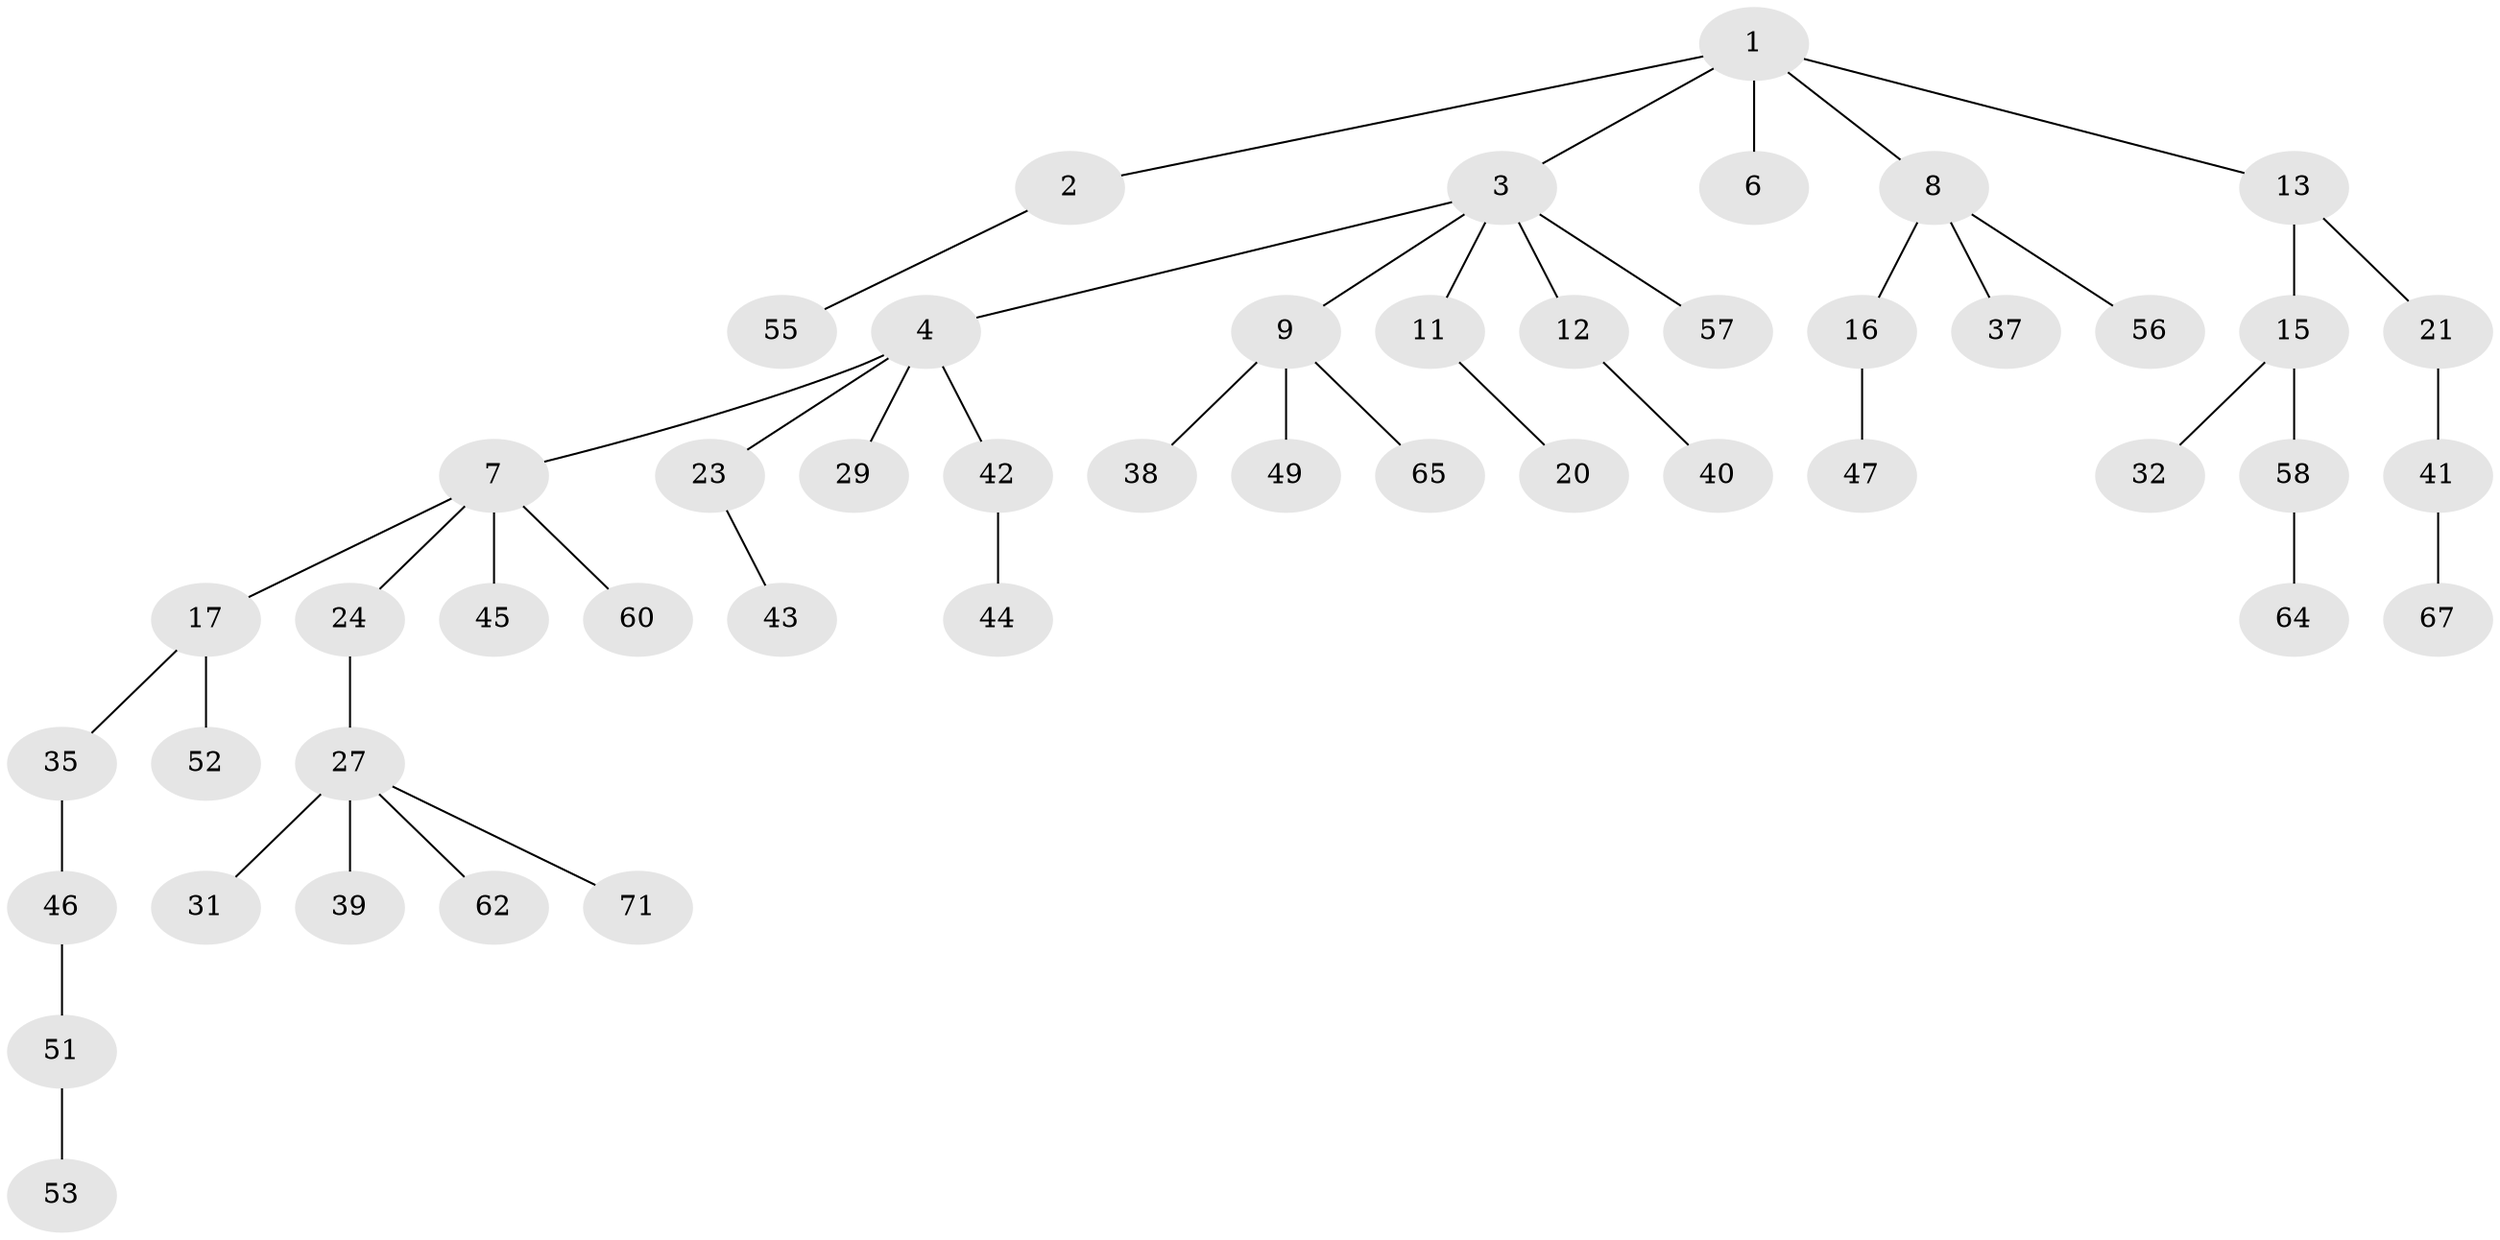 // original degree distribution, {6: 0.028169014084507043, 2: 0.19718309859154928, 7: 0.014084507042253521, 4: 0.04225352112676056, 3: 0.2112676056338028, 1: 0.5070422535211268}
// Generated by graph-tools (version 1.1) at 2025/42/03/06/25 10:42:02]
// undirected, 48 vertices, 47 edges
graph export_dot {
graph [start="1"]
  node [color=gray90,style=filled];
  1 [super="+33"];
  2 [super="+5"];
  3 [super="+10"];
  4 [super="+22"];
  6 [super="+26"];
  7 [super="+18"];
  8 [super="+14"];
  9 [super="+28"];
  11;
  12;
  13;
  15 [super="+19"];
  16 [super="+70"];
  17 [super="+34"];
  20 [super="+36"];
  21 [super="+25"];
  23 [super="+59"];
  24 [super="+68"];
  27 [super="+30"];
  29;
  31;
  32 [super="+61"];
  35;
  37;
  38;
  39;
  40 [super="+54"];
  41 [super="+48"];
  42 [super="+50"];
  43;
  44;
  45;
  46 [super="+66"];
  47;
  49;
  51 [super="+69"];
  52;
  53;
  55;
  56;
  57;
  58 [super="+63"];
  60;
  62;
  64;
  65;
  67;
  71;
  1 -- 2;
  1 -- 3;
  1 -- 6;
  1 -- 8;
  1 -- 13;
  2 -- 55;
  3 -- 4;
  3 -- 9;
  3 -- 11;
  3 -- 12;
  3 -- 57;
  4 -- 7;
  4 -- 23;
  4 -- 29;
  4 -- 42;
  7 -- 17;
  7 -- 24;
  7 -- 60;
  7 -- 45;
  8 -- 16;
  8 -- 56;
  8 -- 37;
  9 -- 65;
  9 -- 38;
  9 -- 49;
  11 -- 20;
  12 -- 40;
  13 -- 15;
  13 -- 21;
  15 -- 32;
  15 -- 58;
  16 -- 47;
  17 -- 35;
  17 -- 52;
  21 -- 41;
  23 -- 43;
  24 -- 27;
  27 -- 62;
  27 -- 31;
  27 -- 71;
  27 -- 39;
  35 -- 46;
  41 -- 67;
  42 -- 44;
  46 -- 51;
  51 -- 53;
  58 -- 64;
}
